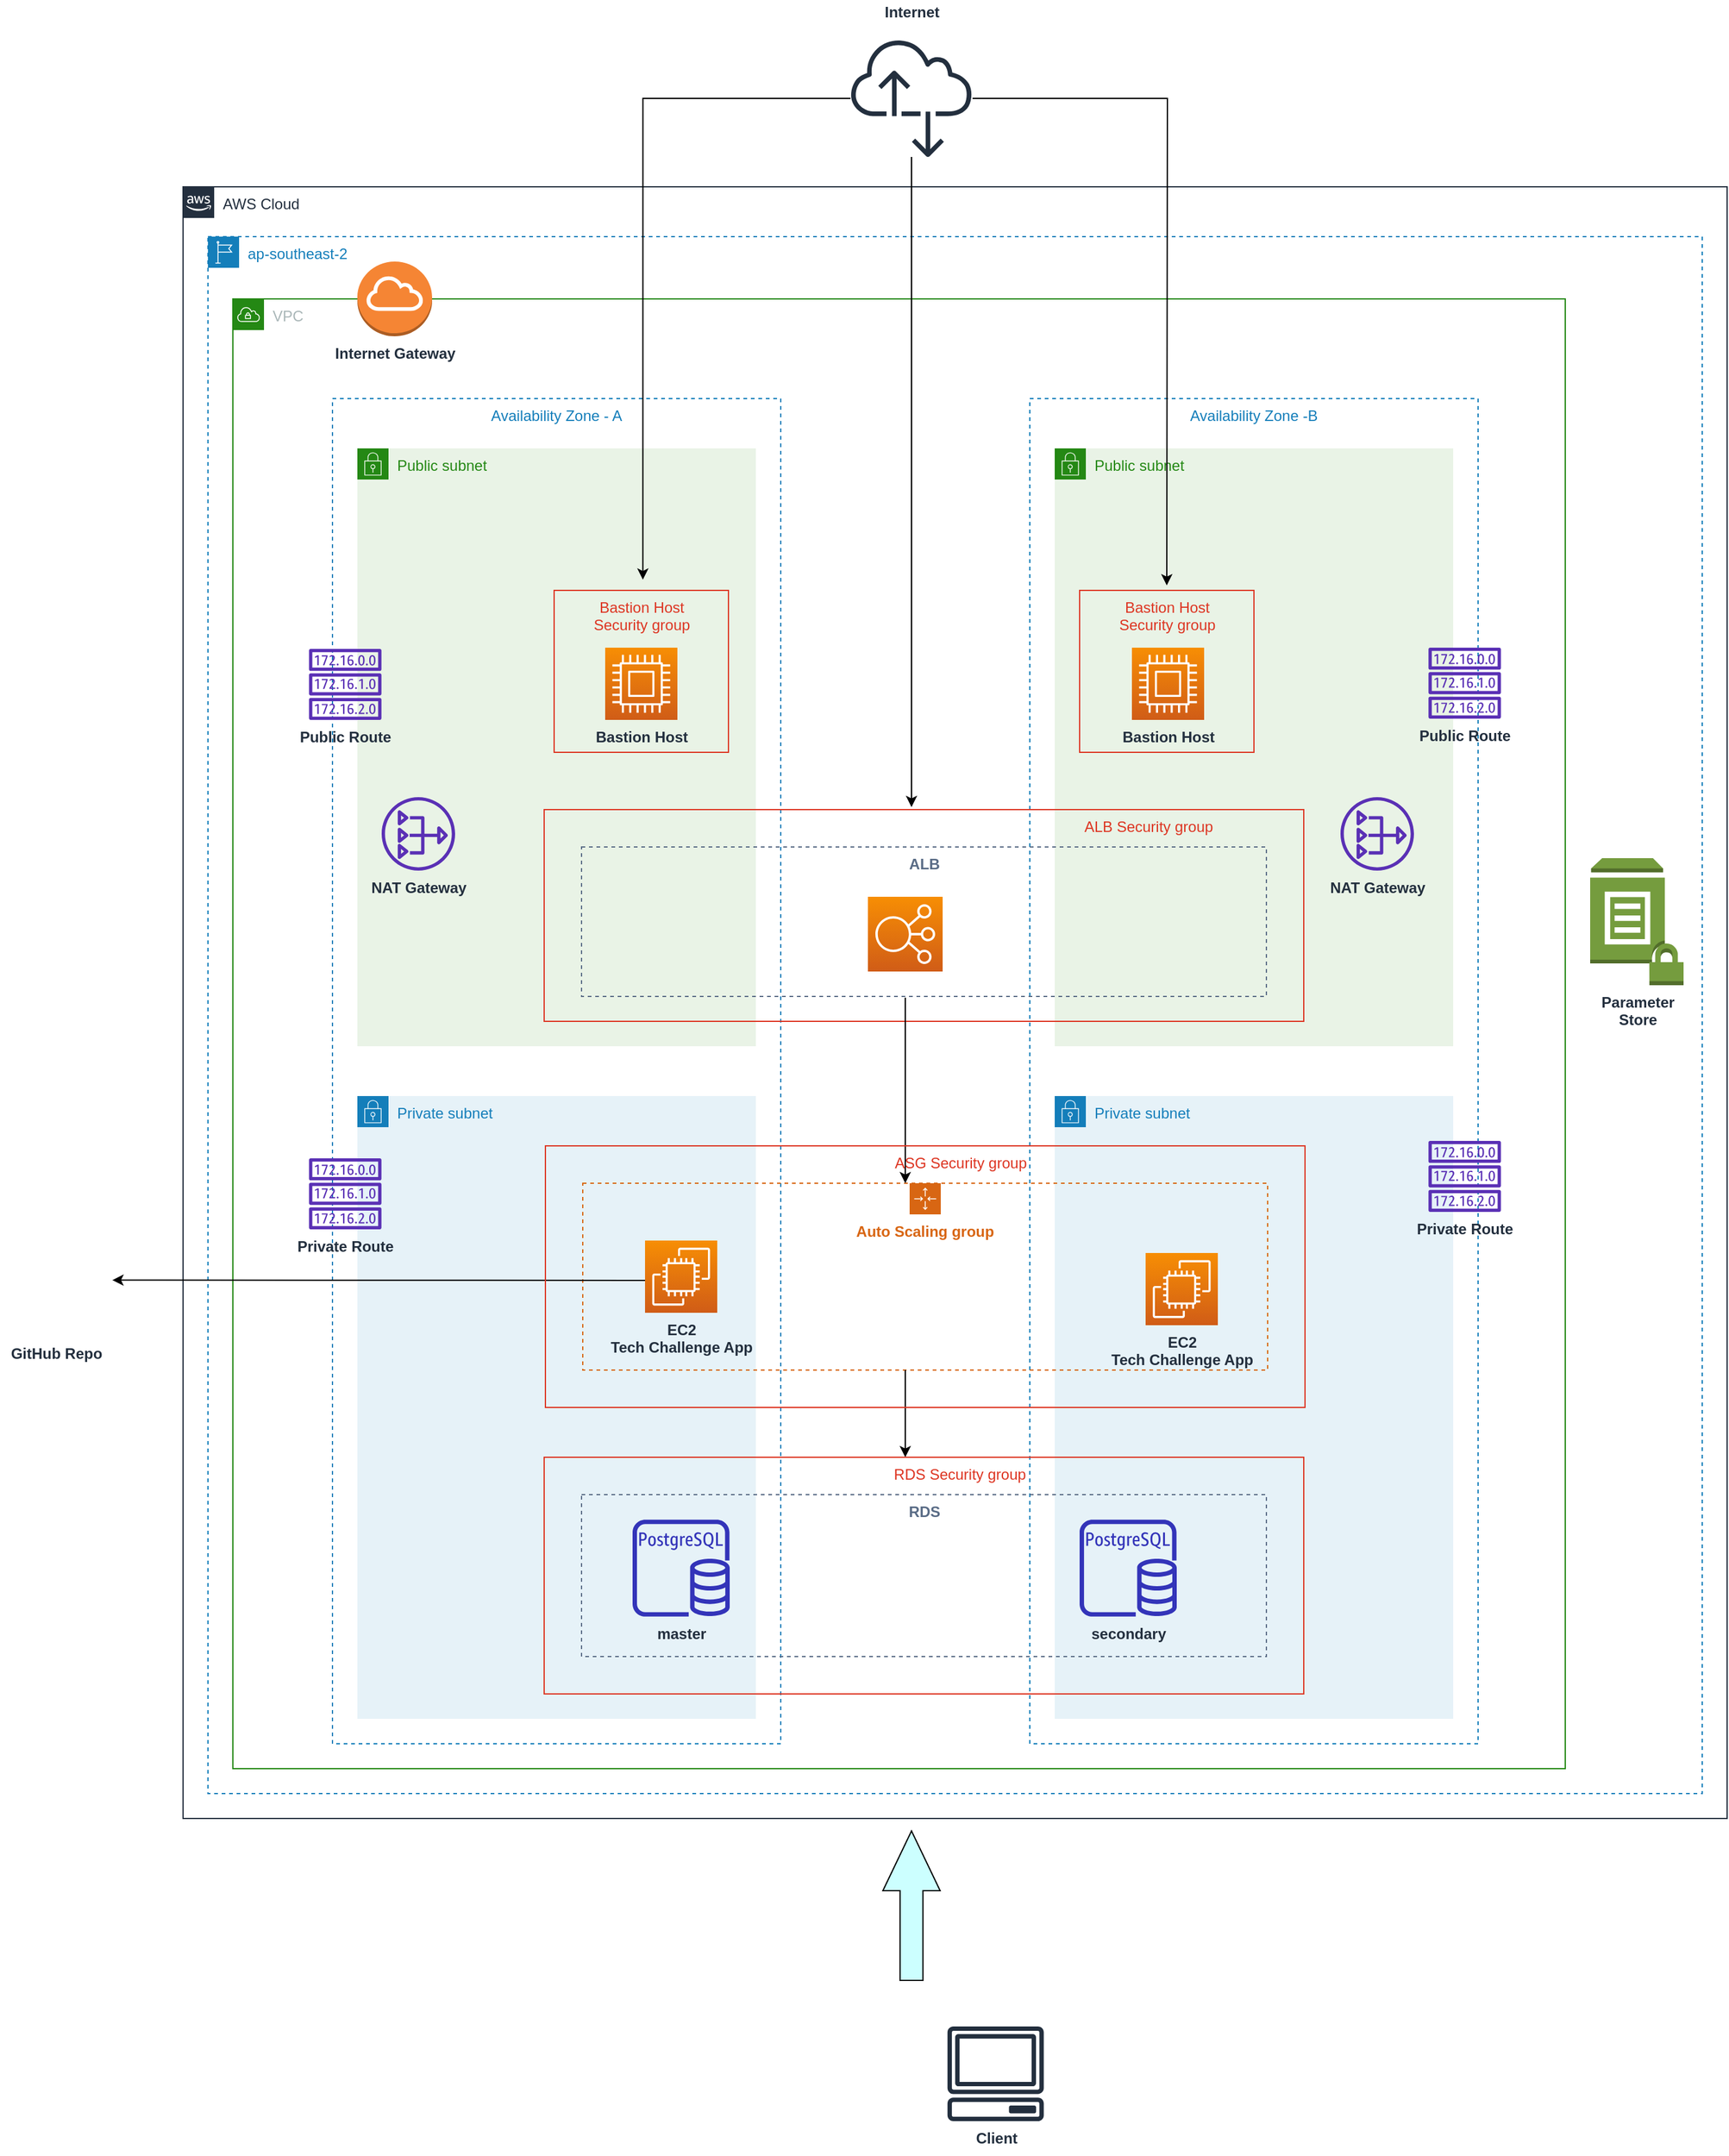 <mxfile version="14.8.4" type="github">
  <diagram id="a2KCXQW5y_hcNaTkDCUP" name="Page-1">
    <mxGraphModel dx="2413" dy="1982" grid="1" gridSize="10" guides="1" tooltips="1" connect="1" arrows="1" fold="1" page="1" pageScale="1" pageWidth="827" pageHeight="1169" math="0" shadow="0">
      <root>
        <mxCell id="0" />
        <mxCell id="1" parent="0" />
        <mxCell id="QND-4vZ9Ax7OfqVobVI6-7" value="AWS Cloud" style="points=[[0,0],[0.25,0],[0.5,0],[0.75,0],[1,0],[1,0.25],[1,0.5],[1,0.75],[1,1],[0.75,1],[0.5,1],[0.25,1],[0,1],[0,0.75],[0,0.5],[0,0.25]];outlineConnect=0;gradientColor=none;html=1;whiteSpace=wrap;fontSize=12;fontStyle=0;shape=mxgraph.aws4.group;grIcon=mxgraph.aws4.group_aws_cloud_alt;strokeColor=#232F3E;fillColor=none;verticalAlign=top;align=left;spacingLeft=30;fontColor=#232F3E;dashed=0;pointerEvents=1;" vertex="1" parent="1">
          <mxGeometry x="-80" y="-210" width="1240" height="1310" as="geometry" />
        </mxCell>
        <mxCell id="AJSDm180iAo4wDnun82W-43" value="ap-southeast-2" style="points=[[0,0],[0.25,0],[0.5,0],[0.75,0],[1,0],[1,0.25],[1,0.5],[1,0.75],[1,1],[0.75,1],[0.5,1],[0.25,1],[0,1],[0,0.75],[0,0.5],[0,0.25]];outlineConnect=0;gradientColor=none;html=1;whiteSpace=wrap;fontSize=12;fontStyle=0;shape=mxgraph.aws4.group;grIcon=mxgraph.aws4.group_region;strokeColor=#147EBA;fillColor=none;verticalAlign=top;align=left;spacingLeft=30;fontColor=#147EBA;dashed=1;pointerEvents=1;" parent="1" vertex="1">
          <mxGeometry x="-60" y="-170" width="1200" height="1250" as="geometry" />
        </mxCell>
        <mxCell id="AJSDm180iAo4wDnun82W-41" value="VPC" style="points=[[0,0],[0.25,0],[0.5,0],[0.75,0],[1,0],[1,0.25],[1,0.5],[1,0.75],[1,1],[0.75,1],[0.5,1],[0.25,1],[0,1],[0,0.75],[0,0.5],[0,0.25]];outlineConnect=0;gradientColor=none;html=1;whiteSpace=wrap;fontSize=12;fontStyle=0;shape=mxgraph.aws4.group;grIcon=mxgraph.aws4.group_vpc;strokeColor=#248814;fillColor=none;verticalAlign=top;align=left;spacingLeft=30;fontColor=#AAB7B8;dashed=0;pointerEvents=1;" parent="1" vertex="1">
          <mxGeometry x="-40" y="-120" width="1070" height="1180" as="geometry" />
        </mxCell>
        <mxCell id="AJSDm180iAo4wDnun82W-2" value="Availability Zone - A" style="fillColor=none;strokeColor=#147EBA;dashed=1;verticalAlign=top;fontStyle=0;fontColor=#147EBA;" parent="1" vertex="1">
          <mxGeometry x="40" y="-40" width="360" height="1080" as="geometry" />
        </mxCell>
        <mxCell id="AJSDm180iAo4wDnun82W-3" value="Availability Zone -B" style="fillColor=none;strokeColor=#147EBA;dashed=1;verticalAlign=top;fontStyle=0;fontColor=#147EBA;" parent="1" vertex="1">
          <mxGeometry x="600" y="-40" width="360" height="1080" as="geometry" />
        </mxCell>
        <mxCell id="AJSDm180iAo4wDnun82W-4" value="Private subnet" style="points=[[0,0],[0.25,0],[0.5,0],[0.75,0],[1,0],[1,0.25],[1,0.5],[1,0.75],[1,1],[0.75,1],[0.5,1],[0.25,1],[0,1],[0,0.75],[0,0.5],[0,0.25]];outlineConnect=0;gradientColor=none;html=1;whiteSpace=wrap;fontSize=12;fontStyle=0;shape=mxgraph.aws4.group;grIcon=mxgraph.aws4.group_security_group;grStroke=0;strokeColor=#147EBA;fillColor=#E6F2F8;verticalAlign=top;align=left;spacingLeft=30;fontColor=#147EBA;dashed=0;" parent="1" vertex="1">
          <mxGeometry x="60" y="520" width="320" height="500" as="geometry" />
        </mxCell>
        <mxCell id="AJSDm180iAo4wDnun82W-5" value="Public subnet" style="points=[[0,0],[0.25,0],[0.5,0],[0.75,0],[1,0],[1,0.25],[1,0.5],[1,0.75],[1,1],[0.75,1],[0.5,1],[0.25,1],[0,1],[0,0.75],[0,0.5],[0,0.25]];outlineConnect=0;gradientColor=none;html=1;whiteSpace=wrap;fontSize=12;fontStyle=0;shape=mxgraph.aws4.group;grIcon=mxgraph.aws4.group_security_group;grStroke=0;strokeColor=#248814;fillColor=#E9F3E6;verticalAlign=top;align=left;spacingLeft=30;fontColor=#248814;dashed=0;" parent="1" vertex="1">
          <mxGeometry x="60" width="320" height="480" as="geometry" />
        </mxCell>
        <mxCell id="AJSDm180iAo4wDnun82W-6" value="Public subnet" style="points=[[0,0],[0.25,0],[0.5,0],[0.75,0],[1,0],[1,0.25],[1,0.5],[1,0.75],[1,1],[0.75,1],[0.5,1],[0.25,1],[0,1],[0,0.75],[0,0.5],[0,0.25]];outlineConnect=0;gradientColor=none;html=1;whiteSpace=wrap;fontSize=12;fontStyle=0;shape=mxgraph.aws4.group;grIcon=mxgraph.aws4.group_security_group;grStroke=0;strokeColor=#248814;fillColor=#E9F3E6;verticalAlign=top;align=left;spacingLeft=30;fontColor=#248814;dashed=0;" parent="1" vertex="1">
          <mxGeometry x="620" width="320" height="480" as="geometry" />
        </mxCell>
        <mxCell id="AJSDm180iAo4wDnun82W-7" value="Private subnet" style="points=[[0,0],[0.25,0],[0.5,0],[0.75,0],[1,0],[1,0.25],[1,0.5],[1,0.75],[1,1],[0.75,1],[0.5,1],[0.25,1],[0,1],[0,0.75],[0,0.5],[0,0.25]];outlineConnect=0;gradientColor=none;html=1;whiteSpace=wrap;fontSize=12;fontStyle=0;shape=mxgraph.aws4.group;grIcon=mxgraph.aws4.group_security_group;grStroke=0;strokeColor=#147EBA;fillColor=#E6F2F8;verticalAlign=top;align=left;spacingLeft=30;fontColor=#147EBA;dashed=0;" parent="1" vertex="1">
          <mxGeometry x="620" y="520" width="320" height="500" as="geometry" />
        </mxCell>
        <mxCell id="AJSDm180iAo4wDnun82W-8" value="&lt;b&gt;master&lt;/b&gt;" style="outlineConnect=0;fontColor=#232F3E;gradientColor=none;fillColor=#3334B9;strokeColor=none;dashed=0;verticalLabelPosition=bottom;verticalAlign=top;align=center;html=1;fontSize=12;fontStyle=0;aspect=fixed;pointerEvents=1;shape=mxgraph.aws4.rds_postgresql_instance;" parent="1" vertex="1">
          <mxGeometry x="281" y="860" width="78" height="78" as="geometry" />
        </mxCell>
        <mxCell id="AJSDm180iAo4wDnun82W-9" value="&lt;b&gt;secondary&lt;/b&gt;" style="outlineConnect=0;fontColor=#232F3E;gradientColor=none;fillColor=#3334B9;strokeColor=none;dashed=0;verticalLabelPosition=bottom;verticalAlign=top;align=center;html=1;fontSize=12;fontStyle=0;aspect=fixed;pointerEvents=1;shape=mxgraph.aws4.rds_postgresql_instance;" parent="1" vertex="1">
          <mxGeometry x="640" y="860" width="78" height="78" as="geometry" />
        </mxCell>
        <mxCell id="AJSDm180iAo4wDnun82W-12" value="&lt;b&gt;Auto Scaling group&lt;/b&gt;" style="points=[[0,0],[0.25,0],[0.5,0],[0.75,0],[1,0],[1,0.25],[1,0.5],[1,0.75],[1,1],[0.75,1],[0.5,1],[0.25,1],[0,1],[0,0.75],[0,0.5],[0,0.25]];outlineConnect=0;gradientColor=none;html=1;whiteSpace=wrap;fontSize=12;fontStyle=0;shape=mxgraph.aws4.groupCenter;grIcon=mxgraph.aws4.group_auto_scaling_group;grStroke=1;strokeColor=#D86613;fillColor=none;verticalAlign=top;align=center;fontColor=#D86613;dashed=1;spacingTop=25;pointerEvents=1;" parent="1" vertex="1">
          <mxGeometry x="241" y="590" width="550" height="150" as="geometry" />
        </mxCell>
        <mxCell id="AJSDm180iAo4wDnun82W-16" value="" style="points=[[0,0,0],[0.25,0,0],[0.5,0,0],[0.75,0,0],[1,0,0],[0,1,0],[0.25,1,0],[0.5,1,0],[0.75,1,0],[1,1,0],[0,0.25,0],[0,0.5,0],[0,0.75,0],[1,0.25,0],[1,0.5,0],[1,0.75,0]];outlineConnect=0;fontColor=#232F3E;gradientColor=#F78E04;gradientDirection=north;fillColor=#D05C17;strokeColor=#ffffff;dashed=0;verticalLabelPosition=bottom;verticalAlign=top;align=center;html=1;fontSize=12;fontStyle=0;aspect=fixed;shape=mxgraph.aws4.resourceIcon;resIcon=mxgraph.aws4.elastic_load_balancing;pointerEvents=1;" parent="1" vertex="1">
          <mxGeometry x="470" y="360" width="60" height="60" as="geometry" />
        </mxCell>
        <mxCell id="AJSDm180iAo4wDnun82W-21" value="&lt;blockquote style=&quot;margin: 0 0 0 40px ; border: none ; padding: 0px&quot;&gt;&lt;blockquote style=&quot;margin: 0 0 0 40px ; border: none ; padding: 0px&quot;&gt;&lt;blockquote style=&quot;margin: 0 0 0 40px ; border: none ; padding: 0px&quot;&gt;&lt;blockquote style=&quot;margin: 0 0 0 40px ; border: none ; padding: 0px&quot;&gt;&lt;blockquote style=&quot;margin: 0 0 0 40px ; border: none ; padding: 0px&quot;&gt;&lt;blockquote style=&quot;margin: 0 0 0 40px ; border: none ; padding: 0px&quot;&gt;&lt;blockquote style=&quot;margin: 0 0 0 40px ; border: none ; padding: 0px&quot;&gt;&lt;blockquote style=&quot;margin: 0 0 0 40px ; border: none ; padding: 0px&quot;&gt;&lt;blockquote style=&quot;margin: 0 0 0 40px ; border: none ; padding: 0px&quot;&gt;ALB Security group&lt;/blockquote&gt;&lt;/blockquote&gt;&lt;/blockquote&gt;&lt;/blockquote&gt;&lt;/blockquote&gt;&lt;/blockquote&gt;&lt;/blockquote&gt;&lt;/blockquote&gt;&lt;/blockquote&gt;" style="fillColor=none;strokeColor=#DD3522;verticalAlign=top;fontStyle=0;fontColor=#DD3522;dashed=0;pointerEvents=1;html=1;" parent="1" vertex="1">
          <mxGeometry x="210" y="290" width="610" height="170" as="geometry" />
        </mxCell>
        <mxCell id="AJSDm180iAo4wDnun82W-22" value="&lt;b&gt;ALB&lt;/b&gt;" style="fillColor=none;strokeColor=#5A6C86;dashed=1;verticalAlign=top;fontStyle=0;fontColor=#5A6C86;pointerEvents=1;html=1;" parent="1" vertex="1">
          <mxGeometry x="240" y="320" width="550" height="120" as="geometry" />
        </mxCell>
        <mxCell id="AJSDm180iAo4wDnun82W-24" value="&lt;b&gt;Bastion Host&lt;/b&gt;" style="points=[[0,0,0],[0.25,0,0],[0.5,0,0],[0.75,0,0],[1,0,0],[0,1,0],[0.25,1,0],[0.5,1,0],[0.75,1,0],[1,1,0],[0,0.25,0],[0,0.5,0],[0,0.75,0],[1,0.25,0],[1,0.5,0],[1,0.75,0]];outlineConnect=0;fontColor=#232F3E;gradientColor=#F78E04;gradientDirection=north;fillColor=#D05C17;strokeColor=#ffffff;dashed=0;verticalLabelPosition=bottom;verticalAlign=top;align=center;html=1;fontSize=12;fontStyle=0;aspect=fixed;shape=mxgraph.aws4.resourceIcon;resIcon=mxgraph.aws4.compute;pointerEvents=1;" parent="1" vertex="1">
          <mxGeometry x="259" y="160" width="58" height="58" as="geometry" />
        </mxCell>
        <mxCell id="AJSDm180iAo4wDnun82W-27" value="&lt;b&gt;NAT Gateway&lt;/b&gt;" style="outlineConnect=0;fontColor=#232F3E;gradientColor=none;fillColor=#5A30B5;strokeColor=none;dashed=0;verticalLabelPosition=bottom;verticalAlign=top;align=center;html=1;fontSize=12;fontStyle=0;aspect=fixed;pointerEvents=1;shape=mxgraph.aws4.nat_gateway;" parent="1" vertex="1">
          <mxGeometry x="79.5" y="280" width="59" height="59" as="geometry" />
        </mxCell>
        <mxCell id="AJSDm180iAo4wDnun82W-28" value="&lt;b&gt;NAT Gateway&lt;/b&gt;" style="outlineConnect=0;fontColor=#232F3E;gradientColor=none;fillColor=#5A30B5;strokeColor=none;dashed=0;verticalLabelPosition=bottom;verticalAlign=top;align=center;html=1;fontSize=12;fontStyle=0;aspect=fixed;pointerEvents=1;shape=mxgraph.aws4.nat_gateway;" parent="1" vertex="1">
          <mxGeometry x="849.5" y="280" width="59" height="59" as="geometry" />
        </mxCell>
        <mxCell id="AJSDm180iAo4wDnun82W-29" value="&lt;b&gt;Public Route&lt;/b&gt;" style="outlineConnect=0;fontColor=#232F3E;gradientColor=none;fillColor=#5A30B5;strokeColor=none;dashed=0;verticalLabelPosition=bottom;verticalAlign=top;align=center;html=1;fontSize=12;fontStyle=0;aspect=fixed;pointerEvents=1;shape=mxgraph.aws4.route_table;" parent="1" vertex="1">
          <mxGeometry x="21" y="161" width="58.5" height="57" as="geometry" />
        </mxCell>
        <mxCell id="AJSDm180iAo4wDnun82W-30" value="&lt;b&gt;Public Route&lt;/b&gt;" style="outlineConnect=0;fontColor=#232F3E;gradientColor=none;fillColor=#5A30B5;strokeColor=none;dashed=0;verticalLabelPosition=bottom;verticalAlign=top;align=center;html=1;fontSize=12;fontStyle=0;aspect=fixed;pointerEvents=1;shape=mxgraph.aws4.route_table;" parent="1" vertex="1">
          <mxGeometry x="920" y="160" width="58.5" height="57" as="geometry" />
        </mxCell>
        <mxCell id="AJSDm180iAo4wDnun82W-31" value="&lt;b&gt;Private Route&lt;/b&gt;" style="outlineConnect=0;fontColor=#232F3E;gradientColor=none;fillColor=#5A30B5;strokeColor=none;dashed=0;verticalLabelPosition=bottom;verticalAlign=top;align=center;html=1;fontSize=12;fontStyle=0;aspect=fixed;pointerEvents=1;shape=mxgraph.aws4.route_table;" parent="1" vertex="1">
          <mxGeometry x="920" y="556" width="58.5" height="57" as="geometry" />
        </mxCell>
        <mxCell id="AJSDm180iAo4wDnun82W-32" value="&lt;b&gt;Private Route&lt;/b&gt;" style="outlineConnect=0;fontColor=#232F3E;gradientColor=none;fillColor=#5A30B5;strokeColor=none;dashed=0;verticalLabelPosition=bottom;verticalAlign=top;align=center;html=1;fontSize=12;fontStyle=0;aspect=fixed;pointerEvents=1;shape=mxgraph.aws4.route_table;" parent="1" vertex="1">
          <mxGeometry x="21" y="570" width="58.5" height="57" as="geometry" />
        </mxCell>
        <mxCell id="AJSDm180iAo4wDnun82W-25" value="Bastion Host &lt;br&gt;Security group" style="fillColor=none;strokeColor=#DD3522;verticalAlign=top;fontStyle=0;fontColor=#DD3522;dashed=0;pointerEvents=1;html=1;" parent="1" vertex="1">
          <mxGeometry x="218" y="114" width="140" height="130" as="geometry" />
        </mxCell>
        <mxCell id="AJSDm180iAo4wDnun82W-35" value="&lt;b&gt;Bastion Host&lt;/b&gt;" style="points=[[0,0,0],[0.25,0,0],[0.5,0,0],[0.75,0,0],[1,0,0],[0,1,0],[0.25,1,0],[0.5,1,0],[0.75,1,0],[1,1,0],[0,0.25,0],[0,0.5,0],[0,0.75,0],[1,0.25,0],[1,0.5,0],[1,0.75,0]];outlineConnect=0;fontColor=#232F3E;gradientColor=#F78E04;gradientDirection=north;fillColor=#D05C17;strokeColor=#ffffff;dashed=0;verticalLabelPosition=bottom;verticalAlign=top;align=center;html=1;fontSize=12;fontStyle=0;aspect=fixed;shape=mxgraph.aws4.resourceIcon;resIcon=mxgraph.aws4.compute;pointerEvents=1;" parent="1" vertex="1">
          <mxGeometry x="682" y="160" width="58" height="58" as="geometry" />
        </mxCell>
        <mxCell id="AJSDm180iAo4wDnun82W-36" value="Bastion Host &lt;br&gt;Security group" style="fillColor=none;strokeColor=#DD3522;verticalAlign=top;fontStyle=0;fontColor=#DD3522;dashed=0;pointerEvents=1;html=1;" parent="1" vertex="1">
          <mxGeometry x="640" y="114" width="140" height="130" as="geometry" />
        </mxCell>
        <mxCell id="QND-4vZ9Ax7OfqVobVI6-32" style="edgeStyle=orthogonalEdgeStyle;rounded=0;orthogonalLoop=1;jettySize=auto;html=1;entryX=1.003;entryY=0.538;entryDx=0;entryDy=0;entryPerimeter=0;fontColor=#232F3E;" edge="1" parent="1" target="QND-4vZ9Ax7OfqVobVI6-26">
          <mxGeometry relative="1" as="geometry">
            <mxPoint x="280" y="668" as="sourcePoint" />
            <Array as="points">
              <mxPoint x="291" y="668" />
            </Array>
          </mxGeometry>
        </mxCell>
        <mxCell id="AJSDm180iAo4wDnun82W-38" value="&lt;b&gt;EC2&lt;br&gt;Tech Challenge App&lt;/b&gt;" style="points=[[0,0,0],[0.25,0,0],[0.5,0,0],[0.75,0,0],[1,0,0],[0,1,0],[0.25,1,0],[0.5,1,0],[0.75,1,0],[1,1,0],[0,0.25,0],[0,0.5,0],[0,0.75,0],[1,0.25,0],[1,0.5,0],[1,0.75,0]];outlineConnect=0;fontColor=#232F3E;gradientColor=#F78E04;gradientDirection=north;fillColor=#D05C17;strokeColor=#ffffff;dashed=0;verticalLabelPosition=bottom;verticalAlign=top;align=center;html=1;fontSize=12;fontStyle=0;aspect=fixed;shape=mxgraph.aws4.resourceIcon;resIcon=mxgraph.aws4.ec2;pointerEvents=1;" parent="1" vertex="1">
          <mxGeometry x="291" y="636" width="58" height="58" as="geometry" />
        </mxCell>
        <mxCell id="AJSDm180iAo4wDnun82W-39" value="&lt;b&gt;EC2&lt;br&gt;Tech Challenge App&lt;/b&gt;" style="points=[[0,0,0],[0.25,0,0],[0.5,0,0],[0.75,0,0],[1,0,0],[0,1,0],[0.25,1,0],[0.5,1,0],[0.75,1,0],[1,1,0],[0,0.25,0],[0,0.5,0],[0,0.75,0],[1,0.25,0],[1,0.5,0],[1,0.75,0]];outlineConnect=0;fontColor=#232F3E;gradientColor=#F78E04;gradientDirection=north;fillColor=#D05C17;strokeColor=#ffffff;dashed=0;verticalLabelPosition=bottom;verticalAlign=top;align=center;html=1;fontSize=12;fontStyle=0;aspect=fixed;shape=mxgraph.aws4.resourceIcon;resIcon=mxgraph.aws4.ec2;pointerEvents=1;" parent="1" vertex="1">
          <mxGeometry x="693" y="646" width="58" height="58" as="geometry" />
        </mxCell>
        <mxCell id="AJSDm180iAo4wDnun82W-42" value="&lt;b&gt;Internet Gateway&lt;/b&gt;" style="outlineConnect=0;dashed=0;verticalLabelPosition=bottom;verticalAlign=top;align=center;html=1;shape=mxgraph.aws3.internet_gateway;fillColor=#F58534;gradientColor=none;pointerEvents=1;fontColor=#232F3E;" parent="1" vertex="1">
          <mxGeometry x="60" y="-150" width="60" height="60" as="geometry" />
        </mxCell>
        <mxCell id="QND-4vZ9Ax7OfqVobVI6-4" value="" style="edgeStyle=orthogonalEdgeStyle;rounded=0;orthogonalLoop=1;jettySize=auto;html=1;fontColor=#232F3E;" edge="1" parent="1" source="AJSDm180iAo4wDnun82W-45">
          <mxGeometry relative="1" as="geometry">
            <mxPoint x="710" y="110" as="targetPoint" />
          </mxGeometry>
        </mxCell>
        <mxCell id="QND-4vZ9Ax7OfqVobVI6-5" style="edgeStyle=orthogonalEdgeStyle;rounded=0;orthogonalLoop=1;jettySize=auto;html=1;entryX=0.509;entryY=-0.066;entryDx=0;entryDy=0;entryPerimeter=0;fontColor=#232F3E;" edge="1" parent="1" source="AJSDm180iAo4wDnun82W-45" target="AJSDm180iAo4wDnun82W-25">
          <mxGeometry relative="1" as="geometry" />
        </mxCell>
        <mxCell id="QND-4vZ9Ax7OfqVobVI6-6" style="edgeStyle=orthogonalEdgeStyle;rounded=0;orthogonalLoop=1;jettySize=auto;html=1;fontColor=#232F3E;" edge="1" parent="1" source="AJSDm180iAo4wDnun82W-45">
          <mxGeometry relative="1" as="geometry">
            <mxPoint x="505" y="288" as="targetPoint" />
          </mxGeometry>
        </mxCell>
        <mxCell id="AJSDm180iAo4wDnun82W-45" value="" style="outlineConnect=0;fontColor=#232F3E;gradientColor=none;fillColor=#232F3E;strokeColor=none;dashed=0;verticalLabelPosition=bottom;verticalAlign=top;align=center;html=1;fontSize=12;fontStyle=0;aspect=fixed;pointerEvents=1;shape=mxgraph.aws4.internet_alt2;" parent="1" vertex="1">
          <mxGeometry x="456" y="-330" width="98" height="98" as="geometry" />
        </mxCell>
        <mxCell id="AJSDm180iAo4wDnun82W-47" value="&lt;b&gt;Parameter &lt;br&gt;Store&lt;/b&gt;" style="outlineConnect=0;dashed=0;verticalLabelPosition=bottom;verticalAlign=top;align=center;html=1;shape=mxgraph.aws3.parameter_store;fillColor=#759C3E;gradientColor=none;pointerEvents=1;fontColor=#232F3E;" parent="1" vertex="1">
          <mxGeometry x="1050" y="329" width="75" height="102" as="geometry" />
        </mxCell>
        <mxCell id="QND-4vZ9Ax7OfqVobVI6-8" value="&lt;b&gt;Internet&lt;/b&gt;" style="text;html=1;align=center;verticalAlign=middle;resizable=0;points=[];autosize=1;strokeColor=none;fontColor=#232F3E;" vertex="1" parent="1">
          <mxGeometry x="475" y="-360" width="60" height="20" as="geometry" />
        </mxCell>
        <mxCell id="QND-4vZ9Ax7OfqVobVI6-10" value="" style="shape=image;imageAspect=0;aspect=fixed;verticalLabelPosition=bottom;verticalAlign=top;dashed=0;pointerEvents=1;fontColor=#232F3E;fillColor=#CCFFFF;html=1;image=https://s3-ap-southeast-2.amazonaws.com/content-prod-529546285894/2020/03/tf.png;" vertex="1" parent="1">
          <mxGeometry x="378.44" y="1240" width="130.25" height="130" as="geometry" />
        </mxCell>
        <mxCell id="QND-4vZ9Ax7OfqVobVI6-16" value="" style="shape=singleArrow;whiteSpace=wrap;html=1;arrowWidth=0.4;arrowSize=0.4;flipH=1;dashed=0;pointerEvents=1;fontColor=#232F3E;fillColor=#CCFFFF;verticalAlign=top;direction=north;" vertex="1" parent="1">
          <mxGeometry x="482" y="1110" width="46" height="120" as="geometry" />
        </mxCell>
        <mxCell id="QND-4vZ9Ax7OfqVobVI6-18" value="&lt;b&gt;Client&lt;/b&gt;" style="outlineConnect=0;fontColor=#232F3E;gradientColor=none;fillColor=#232F3E;strokeColor=none;dashed=0;verticalLabelPosition=bottom;verticalAlign=top;align=center;html=1;fontSize=12;fontStyle=0;aspect=fixed;pointerEvents=1;shape=mxgraph.aws4.client;" vertex="1" parent="1">
          <mxGeometry x="533.56" y="1267" width="78" height="76" as="geometry" />
        </mxCell>
        <mxCell id="QND-4vZ9Ax7OfqVobVI6-24" value="" style="endArrow=classic;html=1;fontColor=#232F3E;" edge="1" parent="1">
          <mxGeometry width="50" height="50" relative="1" as="geometry">
            <mxPoint x="500" y="441" as="sourcePoint" />
            <mxPoint x="500" y="590" as="targetPoint" />
          </mxGeometry>
        </mxCell>
        <mxCell id="QND-4vZ9Ax7OfqVobVI6-25" value="" style="endArrow=classic;html=1;fontColor=#232F3E;" edge="1" parent="1">
          <mxGeometry width="50" height="50" relative="1" as="geometry">
            <mxPoint x="500" y="740" as="sourcePoint" />
            <mxPoint x="500" y="810" as="targetPoint" />
            <Array as="points">
              <mxPoint x="500" y="770" />
            </Array>
          </mxGeometry>
        </mxCell>
        <mxCell id="QND-4vZ9Ax7OfqVobVI6-26" value="" style="shape=image;html=1;verticalAlign=top;verticalLabelPosition=bottom;labelBackgroundColor=#ffffff;imageAspect=0;aspect=fixed;image=https://cdn1.iconfinder.com/data/icons/logotypes/32/github-128.png;dashed=0;pointerEvents=1;fontColor=#232F3E;fillColor=#CCFFFF;" vertex="1" parent="1">
          <mxGeometry x="-210" y="628.5" width="73" height="73" as="geometry" />
        </mxCell>
        <mxCell id="QND-4vZ9Ax7OfqVobVI6-27" value="&lt;b&gt;GitHub Repo&lt;/b&gt;" style="text;html=1;align=center;verticalAlign=middle;resizable=0;points=[];autosize=1;strokeColor=none;fontColor=#232F3E;" vertex="1" parent="1">
          <mxGeometry x="-227" y="717" width="90" height="20" as="geometry" />
        </mxCell>
        <mxCell id="AJSDm180iAo4wDnun82W-15" value="&lt;span style=&quot;white-space: pre&quot;&gt;	&lt;/span&gt;&lt;span style=&quot;white-space: pre&quot;&gt;	&lt;/span&gt;&lt;span style=&quot;white-space: pre&quot;&gt;	&lt;/span&gt;&lt;span style=&quot;white-space: pre&quot;&gt;	&lt;/span&gt;&lt;span style=&quot;white-space: pre&quot;&gt;	&lt;/span&gt;&lt;span style=&quot;white-space: pre&quot;&gt;	&lt;/span&gt;&lt;span style=&quot;white-space: pre&quot;&gt;	&lt;/span&gt;&lt;span style=&quot;white-space: pre&quot;&gt;	&lt;/span&gt;&lt;span style=&quot;white-space: pre&quot;&gt;	&lt;/span&gt;&lt;span style=&quot;white-space: pre&quot;&gt;	&lt;/span&gt;&lt;span style=&quot;white-space: pre&quot;&gt;	&lt;/span&gt;&lt;span style=&quot;white-space: pre&quot;&gt;	&lt;/span&gt;&lt;span style=&quot;white-space: pre&quot;&gt;	&lt;/span&gt;&lt;span style=&quot;white-space: pre&quot;&gt;	&lt;/span&gt;&lt;span style=&quot;white-space: pre&quot;&gt;	&lt;/span&gt;&lt;span style=&quot;white-space: pre&quot;&gt;	&lt;/span&gt;&lt;span style=&quot;white-space: pre&quot;&gt;	&lt;/span&gt;ASG Security group" style="fillColor=none;strokeColor=#DD3522;verticalAlign=top;fontStyle=0;fontColor=#DD3522;dashed=0;pointerEvents=1;html=1;" parent="1" vertex="1">
          <mxGeometry x="211" y="560" width="610" height="210" as="geometry" />
        </mxCell>
        <mxCell id="AJSDm180iAo4wDnun82W-10" value="&lt;b&gt;RDS&lt;/b&gt;" style="fillColor=none;strokeColor=#5A6C86;dashed=1;verticalAlign=top;fontStyle=0;fontColor=#5A6C86;pointerEvents=1;html=1;" parent="1" vertex="1">
          <mxGeometry x="240" y="840" width="550" height="130" as="geometry" />
        </mxCell>
        <mxCell id="AJSDm180iAo4wDnun82W-11" value="&lt;span style=&quot;white-space: pre&quot;&gt;	&lt;/span&gt;&lt;span style=&quot;white-space: pre&quot;&gt;	&lt;/span&gt;&lt;span style=&quot;white-space: pre&quot;&gt;	&lt;/span&gt;&lt;span style=&quot;white-space: pre&quot;&gt;	&lt;/span&gt;&lt;span style=&quot;white-space: pre&quot;&gt;	&lt;/span&gt;&lt;span style=&quot;white-space: pre&quot;&gt;	&lt;/span&gt;&lt;span style=&quot;white-space: pre&quot;&gt;	&lt;/span&gt;&lt;span style=&quot;white-space: pre&quot;&gt;	&lt;/span&gt;&lt;span style=&quot;white-space: pre&quot;&gt;	&lt;/span&gt;&lt;span style=&quot;white-space: pre&quot;&gt;	&lt;/span&gt;&lt;span style=&quot;white-space: pre&quot;&gt;	&lt;/span&gt;&lt;span style=&quot;white-space: pre&quot;&gt;	&lt;/span&gt;&lt;span style=&quot;white-space: pre&quot;&gt;	&lt;/span&gt;&lt;span style=&quot;white-space: pre&quot;&gt;	&lt;/span&gt;&lt;span style=&quot;white-space: pre&quot;&gt;	&lt;/span&gt;&lt;span style=&quot;white-space: pre&quot;&gt;	&lt;/span&gt;&lt;span style=&quot;white-space: pre&quot;&gt;	&lt;/span&gt;RDS Security group" style="fillColor=none;strokeColor=#DD3522;verticalAlign=top;fontStyle=0;fontColor=#DD3522;dashed=0;pointerEvents=1;html=1;" parent="1" vertex="1">
          <mxGeometry x="210" y="810" width="610" height="190" as="geometry" />
        </mxCell>
      </root>
    </mxGraphModel>
  </diagram>
</mxfile>
